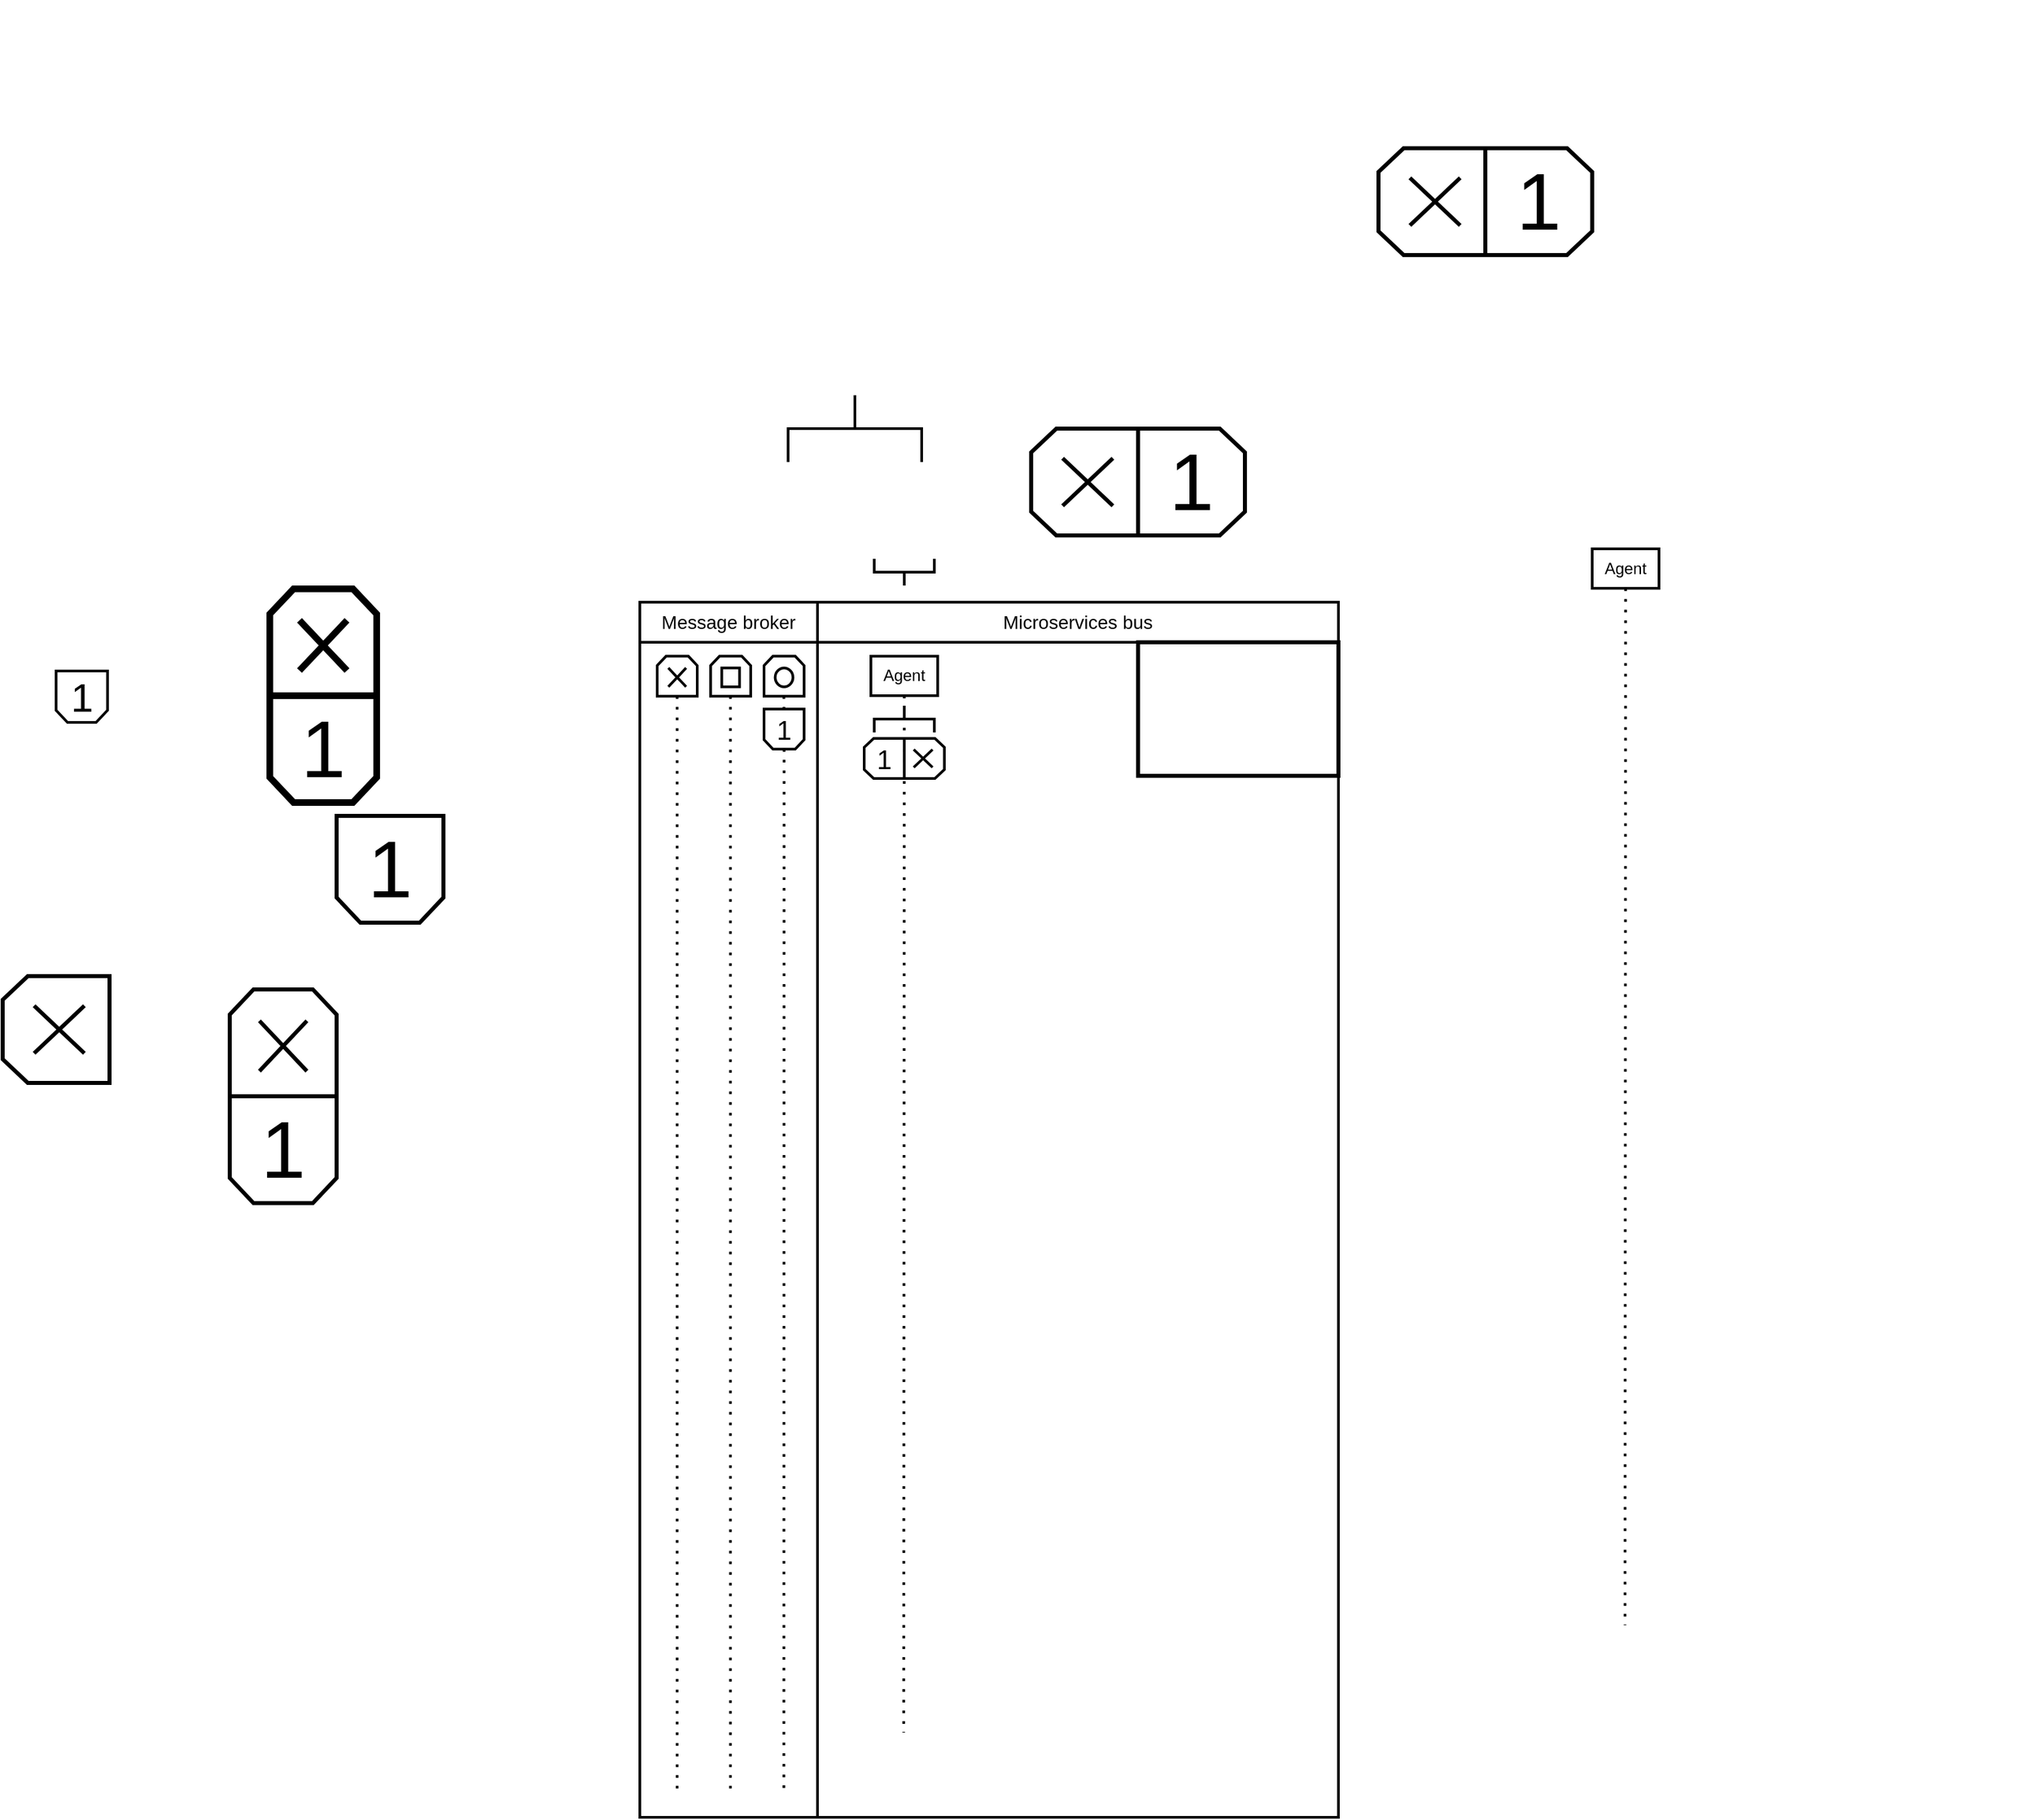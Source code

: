 <mxfile version="15.2.9" type="github"><diagram id="YZry96IqSoXdqt4n7pml" name="Page-1"><mxGraphModel dx="2422" dy="665" grid="1" gridSize="10" guides="1" tooltips="1" connect="1" arrows="1" fold="1" page="1" pageScale="1" pageWidth="827" pageHeight="1169" math="0" shadow="0"><root><mxCell id="0"/><mxCell id="1" parent="0"/><mxCell id="aIDvU3Wr5PMQVOtqjtt--36" value="" style="rounded=0;whiteSpace=wrap;html=1;strokeColor=default;strokeWidth=2;fillColor=none;align=center;verticalAlign=middle;" vertex="1" parent="1"><mxGeometry x="-933" y="740" width="133" height="880" as="geometry"/></mxCell><mxCell id="aIDvU3Wr5PMQVOtqjtt--28" value="" style="rounded=0;whiteSpace=wrap;html=1;strokeColor=default;strokeWidth=2;fillColor=none;align=center;verticalAlign=middle;" vertex="1" parent="1"><mxGeometry x="-800" y="710" width="390" height="910" as="geometry"/></mxCell><mxCell id="aIDvU3Wr5PMQVOtqjtt--4" value="" style="shape=stencil(xZRZDsIgFEVXw69hiAswqPuglFjSFghg1d37WtKkpHWIaWPCD/fC4fIYEOOhEk4hikVwSkbEjojSTngtigZkCk6I3tbqpstYJVubSnkde5edED7AmL4xLq0xANHWhMyZ+AAT2sBcfE8wnBZ5ZD0H/FZF5ZNKkoro+Xvsbr8NmGyUN8eO6VfPux44T0y2OrjVwOR3LOOgvLrcjBdC1hdvr6ZcDONE/3Bmxmi3tlMfnsPyNkdAo80EsP8LQTY2qDcHAvqsDIM6q92gpk9pEJ4=);whiteSpace=wrap;html=1;" vertex="1" parent="1"><mxGeometry x="-10" y="260" width="120" height="120" as="geometry"/></mxCell><mxCell id="aIDvU3Wr5PMQVOtqjtt--19" value="&lt;font style=&quot;font-size: 14px&quot;&gt;Message broker&lt;/font&gt;" style="rounded=0;whiteSpace=wrap;html=1;strokeColor=default;strokeWidth=2;fillColor=none;align=center;verticalAlign=middle;" vertex="1" parent="1"><mxGeometry x="-933" y="710" width="133" height="30" as="geometry"/></mxCell><mxCell id="aIDvU3Wr5PMQVOtqjtt--8" value="&lt;font style=&quot;font-size: 30px&quot;&gt;1&lt;/font&gt;" style="shape=stencil(tZTdjoMgEIWfhtuNSpq2lxt29z3QTispBQP07+07OiWpW2nWrSaGZM7Rj8EZhnHha9kAK7Ka8S9WFKsFLhieKVxnFErfQBVIO0mnZKmBHB+c3cNZbcKdoEwNToXW5d8s+8R32oeLyhqDEGWN7zkPPsKkMvhtdiHYfftrL2qQf4AAjtScVFb8/B37sZgHnM+Ubx8bs5883+nA/YzzuQo3GTj/P5YLVFLNzUUpq/3O2aPZDCbTyPbiPBnRPtgTpP5qDIfPGQlamQfC8I0aQ1i+TVi/f4xfiDi1xiDGELoSJyqF/aSth1RjJMrPxdY6eNEXAS7hRT5bpTWN3tTGT/xOpXHfCTc=);whiteSpace=wrap;html=1;fillColor=none;rotation=90;strokeWidth=2;direction=south;horizontal=0;verticalAlign=middle;align=center;portConstraintRotation=1;overflow=width;" vertex="1" parent="1"><mxGeometry x="-1370" y="761.5" width="38.5" height="38.5" as="geometry"/></mxCell><mxCell id="aIDvU3Wr5PMQVOtqjtt--45" value="&lt;font style=&quot;font-size: 12px&quot;&gt;Agent&lt;/font&gt;" style="rounded=0;whiteSpace=wrap;html=1;strokeColor=default;strokeWidth=2;fillColor=none;align=center;verticalAlign=middle;" vertex="1" parent="1"><mxGeometry x="-760" y="750.41" width="50" height="29.59" as="geometry"/></mxCell><mxCell id="aIDvU3Wr5PMQVOtqjtt--46" value="" style="shape=stencil(tZXhboMgEMefhq+LQtqtHxe2vge110lKwQBrt7cfeiUpq+hcNTEmd+f97g93CGHc1aIBQouasDdC6csqvIJ5QXNToClcA5VH31lYKXYKMOK8NUe4yL2/EqSuwUrfRtk7KV7DN+3DeGW0DhBptEsiN/EAE1KH3OILYdfy34nVBP4JPFj0lugldPt37NNqGXC5kN4UG9XPrnc+cKq4XKpxs4HL/2MZD57ccDO+E9Xxw5pPve8V04j24NwFYvhkzpDb1Wj2rzMSlNQ3hP4TNYXw/DBh8/gyfiHiX2sKYgqha3GmU2GelHGQG4xM+xk/GAsDc5E2nqZjT0fUpitdp8nrkeTBymPJg5XHZB+kUnif5HbzbtM6L95hneMH);whiteSpace=wrap;html=1;noLabel=0;portConstraintRotation=0;strokeWidth=5;fillColor=none;strokeColor=default;" vertex="1" parent="1"><mxGeometry x="-1210" y="700" width="80" height="80" as="geometry"/></mxCell><mxCell id="aIDvU3Wr5PMQVOtqjtt--47" value="&lt;font style=&quot;font-size: 60px&quot;&gt;1&lt;/font&gt;" style="shape=stencil(tZTdjoMgEIWfhtuNSpq2lxt29z3QTispBQP07+07OiWpW2nWrSaGZM7Rj8EZhnHha9kAK7Ka8S9WFKsFLhieKVxnFErfQBVIO0mnZKmBHB+c3cNZbcKdoEwNToXW5d8s+8R32oeLyhqDEGWN7zkPPsKkMvhtdiHYfftrL2qQf4AAjtScVFb8/B37sZgHnM+Ubx8bs5883+nA/YzzuQo3GTj/P5YLVFLNzUUpq/3O2aPZDCbTyPbiPBnRPtgTpP5qDIfPGQlamQfC8I0aQ1i+TVi/f4xfiDi1xiDGELoSJyqF/aSth1RjJMrPxdY6eNEXAS7hRT5bpTWN3tTGT/xOpXHfCTc=);whiteSpace=wrap;html=1;fillColor=none;rotation=90;strokeWidth=5;direction=south;horizontal=0;verticalAlign=middle;align=center;portConstraintRotation=1;overflow=width;" vertex="1" parent="1"><mxGeometry x="-1210" y="780" width="80" height="80" as="geometry"/></mxCell><mxCell id="aIDvU3Wr5PMQVOtqjtt--52" value="&lt;font style=&quot;font-size: 60px&quot;&gt;1&lt;/font&gt;" style="shape=stencil(tZTdjoMgEIWfhtuNSpq2lxt29z3QTispBQP07+07OiWpW2nWrSaGZM7Rj8EZhnHha9kAK7Ka8S9WFKsFLhieKVxnFErfQBVIO0mnZKmBHB+c3cNZbcKdoEwNToXW5d8s+8R32oeLyhqDEGWN7zkPPsKkMvhtdiHYfftrL2qQf4AAjtScVFb8/B37sZgHnM+Ubx8bs5883+nA/YzzuQo3GTj/P5YLVFLNzUUpq/3O2aPZDCbTyPbiPBnRPtgTpP5qDIfPGQlamQfC8I0aQ1i+TVi/f4xfiDi1xiDGELoSJyqF/aSth1RjJMrPxdY6eNEXAS7hRT5bpTWN3tTGT/xOpXHfCTc=);whiteSpace=wrap;html=1;fillColor=none;rotation=90;strokeWidth=3;direction=south;horizontal=0;verticalAlign=middle;align=center;portConstraintRotation=1;overflow=width;" vertex="1" parent="1"><mxGeometry x="-1240" y="1080" width="80" height="80" as="geometry"/></mxCell><mxCell id="aIDvU3Wr5PMQVOtqjtt--53" value="" style="shape=stencil(tZXhboMgEMefhq+LQtqtHxe2vge110lKwQBrt7cfeiUpq+hcNTEmd+f97g93CGHc1aIBQouasDdC6csqvIJ5QXNToClcA5VH31lYKXYKMOK8NUe4yL2/EqSuwUrfRtk7KV7DN+3DeGW0DhBptEsiN/EAE1KH3OILYdfy34nVBP4JPFj0lugldPt37NNqGXC5kN4UG9XPrnc+cKq4XKpxs4HL/2MZD57ccDO+E9Xxw5pPve8V04j24NwFYvhkzpDb1Wj2rzMSlNQ3hP4TNYXw/DBh8/gyfiHiX2sKYgqha3GmU2GelHGQG4xM+xk/GAsDc5E2nqZjT0fUpitdp8nrkeTBymPJg5XHZB+kUnif5HbzbtM6L95hneMH);whiteSpace=wrap;html=1;noLabel=0;portConstraintRotation=0;strokeWidth=3;fillColor=none;strokeColor=default;" vertex="1" parent="1"><mxGeometry x="-1240" y="1000" width="80" height="80" as="geometry"/></mxCell><mxCell id="aIDvU3Wr5PMQVOtqjtt--55" value="&lt;font style=&quot;font-size: 14px&quot;&gt;Microservices bus&lt;/font&gt;" style="rounded=0;whiteSpace=wrap;html=1;strokeColor=default;strokeWidth=2;fillColor=none;align=center;verticalAlign=middle;" vertex="1" parent="1"><mxGeometry x="-800" y="710" width="390" height="30" as="geometry"/></mxCell><mxCell id="aIDvU3Wr5PMQVOtqjtt--56" value="" style="endArrow=none;dashed=1;html=1;dashPattern=1 3;strokeWidth=2;jumpSize=9;" edge="1" parent="1"><mxGeometry width="50" height="50" relative="1" as="geometry"><mxPoint x="-735" y="780" as="sourcePoint"/><mxPoint x="-735.42" y="1556.5" as="targetPoint"/></mxGeometry></mxCell><mxCell id="aIDvU3Wr5PMQVOtqjtt--59" value="" style="group;rotation=-90;" vertex="1" connectable="0" parent="1"><mxGeometry x="-600" y="540" width="80" height="160" as="geometry"/></mxCell><mxCell id="aIDvU3Wr5PMQVOtqjtt--57" value="&lt;font style=&quot;font-size: 60px&quot;&gt;1&lt;/font&gt;" style="shape=stencil(tZTdjoMgEIWfhtuNSpq2lxt29z3QTispBQP07+07OiWpW2nWrSaGZM7Rj8EZhnHha9kAK7Ka8S9WFKsFLhieKVxnFErfQBVIO0mnZKmBHB+c3cNZbcKdoEwNToXW5d8s+8R32oeLyhqDEGWN7zkPPsKkMvhtdiHYfftrL2qQf4AAjtScVFb8/B37sZgHnM+Ubx8bs5883+nA/YzzuQo3GTj/P5YLVFLNzUUpq/3O2aPZDCbTyPbiPBnRPtgTpP5qDIfPGQlamQfC8I0aQ1i+TVi/f4xfiDi1xiDGELoSJyqF/aSth1RjJMrPxdY6eNEXAS7hRT5bpTWN3tTGT/xOpXHfCTc=);whiteSpace=wrap;html=1;fillColor=none;rotation=90;strokeWidth=3;direction=east;horizontal=0;verticalAlign=middle;align=center;portConstraintRotation=1;overflow=width;" vertex="1" parent="aIDvU3Wr5PMQVOtqjtt--59"><mxGeometry x="40" y="40" width="80" height="80" as="geometry"/></mxCell><mxCell id="aIDvU3Wr5PMQVOtqjtt--58" value="" style="shape=stencil(tZXhboMgEMefhq+LQtqtHxe2vge110lKwQBrt7cfeiUpq+hcNTEmd+f97g93CGHc1aIBQouasDdC6csqvIJ5QXNToClcA5VH31lYKXYKMOK8NUe4yL2/EqSuwUrfRtk7KV7DN+3DeGW0DhBptEsiN/EAE1KH3OILYdfy34nVBP4JPFj0lugldPt37NNqGXC5kN4UG9XPrnc+cKq4XKpxs4HL/2MZD57ccDO+E9Xxw5pPve8V04j24NwFYvhkzpDb1Wj2rzMSlNQ3hP4TNYXw/DBh8/gyfiHiX2sKYgqha3GmU2GelHGQG4xM+xk/GAsDc5E2nqZjT0fUpitdp8nrkeTBymPJg5XHZB+kUnif5HbzbtM6L95hneMH);whiteSpace=wrap;html=1;noLabel=0;portConstraintRotation=0;strokeWidth=3;fillColor=none;strokeColor=default;rotation=-90;" vertex="1" parent="aIDvU3Wr5PMQVOtqjtt--59"><mxGeometry x="-40" y="40" width="80" height="80" as="geometry"/></mxCell><mxCell id="aIDvU3Wr5PMQVOtqjtt--60" value="" style="shape=stencil(tZXhboMgEMefhq+LQtqtHxe2vge110lKwQBrt7cfeiUpq+hcNTEmd+f97g93CGHc1aIBQouasDdC6csqvIJ5QXNToClcA5VH31lYKXYKMOK8NUe4yL2/EqSuwUrfRtk7KV7DN+3DeGW0DhBptEsiN/EAE1KH3OILYdfy34nVBP4JPFj0lugldPt37NNqGXC5kN4UG9XPrnc+cKq4XKpxs4HL/2MZD57ccDO+E9Xxw5pPve8V04j24NwFYvhkzpDb1Wj2rzMSlNQ3hP4TNYXw/DBh8/gyfiHiX2sKYgqha3GmU2GelHGQG4xM+xk/GAsDc5E2nqZjT0fUpitdp8nrkeTBymPJg5XHZB+kUnif5HbzbtM6L95hneMH);whiteSpace=wrap;html=1;noLabel=0;portConstraintRotation=0;strokeWidth=3;fillColor=none;strokeColor=default;rotation=-90;" vertex="1" parent="1"><mxGeometry x="-1410" y="990" width="80" height="80" as="geometry"/></mxCell><mxCell id="aIDvU3Wr5PMQVOtqjtt--66" value="&lt;font style=&quot;font-size: 60px&quot;&gt;1&lt;/font&gt;" style="shape=stencil(tZTdjoMgEIWfhtuNSpq2lxt29z3QTispBQP07+07OiWpW2nWrSaGZM7Rj8EZhnHha9kAK7Ka8S9WFKsFLhieKVxnFErfQBVIO0mnZKmBHB+c3cNZbcKdoEwNToXW5d8s+8R32oeLyhqDEGWN7zkPPsKkMvhtdiHYfftrL2qQf4AAjtScVFb8/B37sZgHnM+Ubx8bs5883+nA/YzzuQo3GTj/P5YLVFLNzUUpq/3O2aPZDCbTyPbiPBnRPtgTpP5qDIfPGQlamQfC8I0aQ1i+TVi/f4xfiDi1xiDGELoSJyqF/aSth1RjJMrPxdY6eNEXAS7hRT5bpTWN3tTGT/xOpXHfCTc=);whiteSpace=wrap;html=1;fillColor=none;rotation=90;strokeWidth=3;direction=south;horizontal=0;verticalAlign=middle;align=center;portConstraintRotation=1;overflow=width;" vertex="1" parent="1"><mxGeometry x="-1160" y="870" width="80" height="80" as="geometry"/></mxCell><mxCell id="aIDvU3Wr5PMQVOtqjtt--68" value="" style="strokeWidth=2;html=1;shape=mxgraph.flowchart.annotation_2;align=left;labelPosition=right;pointerEvents=1;fillColor=none;rotation=90;" vertex="1" parent="1"><mxGeometry x="-797" y="530" width="50" height="100" as="geometry"/></mxCell><mxCell id="aIDvU3Wr5PMQVOtqjtt--70" value="" style="strokeWidth=2;html=1;shape=mxgraph.flowchart.annotation_2;align=left;labelPosition=right;pointerEvents=1;fillColor=none;rotation=90;" vertex="1" parent="1"><mxGeometry x="-745" y="775" width="20" height="45" as="geometry"/></mxCell><mxCell id="aIDvU3Wr5PMQVOtqjtt--71" value="" style="group;rotation=-90;" vertex="1" connectable="0" parent="1"><mxGeometry x="-340" y="330" width="80" height="160" as="geometry"/></mxCell><mxCell id="aIDvU3Wr5PMQVOtqjtt--72" value="&lt;font style=&quot;font-size: 60px&quot;&gt;1&lt;/font&gt;" style="shape=stencil(tZTdjoMgEIWfhtuNSpq2lxt29z3QTispBQP07+07OiWpW2nWrSaGZM7Rj8EZhnHha9kAK7Ka8S9WFKsFLhieKVxnFErfQBVIO0mnZKmBHB+c3cNZbcKdoEwNToXW5d8s+8R32oeLyhqDEGWN7zkPPsKkMvhtdiHYfftrL2qQf4AAjtScVFb8/B37sZgHnM+Ubx8bs5883+nA/YzzuQo3GTj/P5YLVFLNzUUpq/3O2aPZDCbTyPbiPBnRPtgTpP5qDIfPGQlamQfC8I0aQ1i+TVi/f4xfiDi1xiDGELoSJyqF/aSth1RjJMrPxdY6eNEXAS7hRT5bpTWN3tTGT/xOpXHfCTc=);whiteSpace=wrap;html=1;fillColor=none;rotation=90;strokeWidth=3;direction=east;horizontal=0;verticalAlign=middle;align=center;portConstraintRotation=1;overflow=width;" vertex="1" parent="aIDvU3Wr5PMQVOtqjtt--71"><mxGeometry x="40" y="40" width="80" height="80" as="geometry"/></mxCell><mxCell id="aIDvU3Wr5PMQVOtqjtt--73" value="" style="shape=stencil(tZXhboMgEMefhq+LQtqtHxe2vge110lKwQBrt7cfeiUpq+hcNTEmd+f97g93CGHc1aIBQouasDdC6csqvIJ5QXNToClcA5VH31lYKXYKMOK8NUe4yL2/EqSuwUrfRtk7KV7DN+3DeGW0DhBptEsiN/EAE1KH3OILYdfy34nVBP4JPFj0lugldPt37NNqGXC5kN4UG9XPrnc+cKq4XKpxs4HL/2MZD57ccDO+E9Xxw5pPve8V04j24NwFYvhkzpDb1Wj2rzMSlNQ3hP4TNYXw/DBh8/gyfiHiX2sKYgqha3GmU2GelHGQG4xM+xk/GAsDc5E2nqZjT0fUpitdp8nrkeTBymPJg5XHZB+kUnif5HbzbtM6L95hneMH);whiteSpace=wrap;html=1;noLabel=0;portConstraintRotation=0;strokeWidth=3;fillColor=none;strokeColor=default;rotation=-90;" vertex="1" parent="aIDvU3Wr5PMQVOtqjtt--71"><mxGeometry x="-40" y="40" width="80" height="80" as="geometry"/></mxCell><mxCell id="aIDvU3Wr5PMQVOtqjtt--79" value="" style="group;rotation=90;" vertex="1" connectable="0" parent="1"><mxGeometry x="-750" y="797" width="30" height="60" as="geometry"/></mxCell><mxCell id="aIDvU3Wr5PMQVOtqjtt--77" value="&lt;font style=&quot;font-size: 20px&quot;&gt;1&lt;/font&gt;" style="shape=stencil(tZTdjoMgEIWfhtuNSpq2lxt29z3QTispBQP07+07OiWpW2nWrSaGZM7Rj8EZhnHha9kAK7Ka8S9WFKsFLhieKVxnFErfQBVIO0mnZKmBHB+c3cNZbcKdoEwNToXW5d8s+8R32oeLyhqDEGWN7zkPPsKkMvhtdiHYfftrL2qQf4AAjtScVFb8/B37sZgHnM+Ubx8bs5883+nA/YzzuQo3GTj/P5YLVFLNzUUpq/3O2aPZDCbTyPbiPBnRPtgTpP5qDIfPGQlamQfC8I0aQ1i+TVi/f4xfiDi1xiDGELoSJyqF/aSth1RjJMrPxdY6eNEXAS7hRT5bpTWN3tTGT/xOpXHfCTc=);whiteSpace=wrap;html=1;fillColor=none;rotation=0;strokeWidth=2;direction=north;horizontal=1;verticalAlign=middle;align=center;portConstraintRotation=1;overflow=width;" vertex="1" parent="aIDvU3Wr5PMQVOtqjtt--79"><mxGeometry x="-15" y="15" width="30" height="30" as="geometry"/></mxCell><mxCell id="aIDvU3Wr5PMQVOtqjtt--78" value="" style="shape=stencil(tZXhboMgEMefhq+LQtqtHxe2vge110lKwQBrt7cfeiUpq+hcNTEmd+f97g93CGHc1aIBQouasDdC6csqvIJ5QXNToClcA5VH31lYKXYKMOK8NUe4yL2/EqSuwUrfRtk7KV7DN+3DeGW0DhBptEsiN/EAE1KH3OILYdfy34nVBP4JPFj0lugldPt37NNqGXC5kN4UG9XPrnc+cKq4XKpxs4HL/2MZD57ccDO+E9Xxw5pPve8V04j24NwFYvhkzpDb1Wj2rzMSlNQ3hP4TNYXw/DBh8/gyfiHiX2sKYgqha3GmU2GelHGQG4xM+xk/GAsDc5E2nqZjT0fUpitdp8nrkeTBymPJg5XHZB+kUnif5HbzbtM6L95hneMH);whiteSpace=wrap;html=1;noLabel=0;portConstraintRotation=0;strokeWidth=2;fillColor=none;strokeColor=default;align=center;verticalAlign=middle;rotation=90;" vertex="1" parent="aIDvU3Wr5PMQVOtqjtt--79"><mxGeometry x="15" y="15" width="30" height="30" as="geometry"/></mxCell><mxCell id="aIDvU3Wr5PMQVOtqjtt--39" value="" style="endArrow=none;dashed=1;html=1;dashPattern=1 3;strokeWidth=2;jumpSize=9;" edge="1" parent="1"><mxGeometry x="-943.46" y="701.91" width="50" height="50" as="geometry"><mxPoint x="-905.08" y="780.41" as="sourcePoint"/><mxPoint x="-905.08" y="1600.41" as="targetPoint"/></mxGeometry></mxCell><mxCell id="aIDvU3Wr5PMQVOtqjtt--82" value="" style="shape=stencil(tZXhboMgEMefhq+LQtqtHxe2vge110lKwQBrt7cfeiUpq+hcNTEmd+f97g93CGHc1aIBQouasDdC6csqvIJ5QXNToClcA5VH31lYKXYKMOK8NUe4yL2/EqSuwUrfRtk7KV7DN+3DeGW0DhBptEsiN/EAE1KH3OILYdfy34nVBP4JPFj0lugldPt37NNqGXC5kN4UG9XPrnc+cKq4XKpxs4HL/2MZD57ccDO+E9Xxw5pPve8V04j24NwFYvhkzpDb1Wj2rzMSlNQ3hP4TNYXw/DBh8/gyfiHiX2sKYgqha3GmU2GelHGQG4xM+xk/GAsDc5E2nqZjT0fUpitdp8nrkeTBymPJg5XHZB+kUnif5HbzbtM6L95hneMH);whiteSpace=wrap;html=1;noLabel=0;portConstraintRotation=0;strokeWidth=2;fillColor=none;strokeColor=default;align=center;verticalAlign=middle;" vertex="1" parent="1"><mxGeometry x="-920" y="750.41" width="30" height="30" as="geometry"/></mxCell><mxCell id="aIDvU3Wr5PMQVOtqjtt--83" value="" style="shape=stencil(tZVtb4IwEMc/Td+a0s44Xy5s+x4Vb9JYW9J2un17D2qNVapjQkJI7o7++B/3AOGlq0UDhNGa8HfC2Oscb2gegrmkwRSugcoH315YKVYKQsR5a7ZwkGt/Ikhdg5W+jfIPQt/wmfbiZWW0Rog02iWRizjChNR4lv4E2On1v4nVIH8HHmzwFsFL2OffsbP5NOBiIr0pNqofXe944FRxMVXhRgMX/8fyEj255ublSlTbjTXfet0rphHt4NwEYnhn9pD7qtHszzMSlNQXhP6JGkJYPE1YPp/GFSJurSGIIYSuxJlKYT8p4+DO2S+pVFiTue7J9AgeNRbuNI9tl/J5d7/QZHdHM1Y+nRz2IOHHom+0dd7wP+kcRw==);whiteSpace=wrap;html=1;noLabel=0;portConstraintRotation=0;strokeWidth=2;fillColor=none;strokeColor=default;align=center;verticalAlign=middle;" vertex="1" parent="1"><mxGeometry x="-880" y="750.41" width="30" height="30" as="geometry"/></mxCell><mxCell id="aIDvU3Wr5PMQVOtqjtt--84" value="" style="endArrow=none;dashed=1;html=1;dashPattern=1 3;strokeWidth=2;jumpSize=9;" edge="1" parent="1"><mxGeometry x="-903.55" y="701.91" width="50" height="50" as="geometry"><mxPoint x="-865.17" y="780.41" as="sourcePoint"/><mxPoint x="-865.17" y="1600.41" as="targetPoint"/></mxGeometry></mxCell><mxCell id="aIDvU3Wr5PMQVOtqjtt--86" value="" style="endArrow=none;dashed=1;html=1;dashPattern=1 3;strokeWidth=2;jumpSize=9;startArrow=none;" edge="1" parent="1" source="aIDvU3Wr5PMQVOtqjtt--81"><mxGeometry x="-863.55" y="701.91" width="50" height="50" as="geometry"><mxPoint x="-825.17" y="780.41" as="sourcePoint"/><mxPoint x="-825.17" y="1600.41" as="targetPoint"/></mxGeometry></mxCell><mxCell id="aIDvU3Wr5PMQVOtqjtt--87" value="" style="shape=stencil(tZVtb4MgEMc/DW8XhDVbXy5u/R7U3iYpBQKs3b79TimJrNLOVRNjcnfy83/eg4TXvhUWCKMt4a+EsecV3tA8RXNNoym8hSZE31E4KbYKYsQHZ/ZwkrtwJkjdgpOhi/I3Ql/wme7idWO0Rog02meRQRxhQmo8S78i7Pz678yyyD9AABe9VfQStvk79mG1DLhaSG+OTepn1zsfOFdcLVW42cDV/7G8Rk+puXm9Fc3+w5lPvRsVY0U3OBeBFD6YI5S+ajLH80wEJfWAMD5RUwhPdxPW96fxC5G21hTEFEJf4kKlsJ+U8XDl7LtUKq7JUvcUegSPGgdXmgeUktYP1vcjzdZ3MlPx8+FhN3K+rftCXu+Nv5Te8QM=);whiteSpace=wrap;html=1;noLabel=0;portConstraintRotation=0;strokeWidth=2;fillColor=none;strokeColor=default;" vertex="1" parent="1"><mxGeometry x="-840" y="750.41" width="30" height="30" as="geometry"/></mxCell><mxCell id="aIDvU3Wr5PMQVOtqjtt--91" value="" style="group" vertex="1" connectable="0" parent="1"><mxGeometry x="-220" y="670" width="50" height="806.09" as="geometry"/></mxCell><mxCell id="aIDvU3Wr5PMQVOtqjtt--89" value="&lt;font style=&quot;font-size: 12px&quot;&gt;Agent&lt;/font&gt;" style="rounded=0;whiteSpace=wrap;html=1;strokeColor=default;strokeWidth=2;fillColor=none;align=center;verticalAlign=middle;" vertex="1" parent="aIDvU3Wr5PMQVOtqjtt--91"><mxGeometry width="50" height="29.59" as="geometry"/></mxCell><mxCell id="aIDvU3Wr5PMQVOtqjtt--90" value="" style="endArrow=none;dashed=1;html=1;dashPattern=1 3;strokeWidth=2;jumpSize=9;" edge="1" parent="aIDvU3Wr5PMQVOtqjtt--91"><mxGeometry width="50" height="50" relative="1" as="geometry"><mxPoint x="25" y="29.59" as="sourcePoint"/><mxPoint x="24.58" y="806.09" as="targetPoint"/></mxGeometry></mxCell><mxCell id="aIDvU3Wr5PMQVOtqjtt--93" value="" style="strokeWidth=2;html=1;shape=mxgraph.flowchart.annotation_2;align=left;labelPosition=right;pointerEvents=1;fillColor=none;rotation=-90;" vertex="1" parent="1"><mxGeometry x="-745" y="665" width="20" height="45" as="geometry"/></mxCell><mxCell id="aIDvU3Wr5PMQVOtqjtt--81" value="&lt;font style=&quot;font-size: 20px&quot;&gt;1&lt;/font&gt;" style="shape=stencil(tZTdjoMgEIWfhtuNSpq2lxt29z3QTispBQP07+07OiWpW2nWrSaGZM7Rj8EZhnHha9kAK7Ka8S9WFKsFLhieKVxnFErfQBVIO0mnZKmBHB+c3cNZbcKdoEwNToXW5d8s+8R32oeLyhqDEGWN7zkPPsKkMvhtdiHYfftrL2qQf4AAjtScVFb8/B37sZgHnM+Ubx8bs5883+nA/YzzuQo3GTj/P5YLVFLNzUUpq/3O2aPZDCbTyPbiPBnRPtgTpP5qDIfPGQlamQfC8I0aQ1i+TVi/f4xfiDi1xiDGELoSJyqF/aSth1RjJMrPxdY6eNEXAS7hRT5bpTWN3tTGT/xOpXHfCTc=);whiteSpace=wrap;html=1;fillColor=none;rotation=90;strokeWidth=2;direction=south;horizontal=0;verticalAlign=middle;align=center;portConstraintRotation=1;overflow=width;" vertex="1" parent="1"><mxGeometry x="-840" y="790" width="30" height="30" as="geometry"/></mxCell><mxCell id="aIDvU3Wr5PMQVOtqjtt--94" value="" style="endArrow=none;dashed=1;html=1;dashPattern=1 3;strokeWidth=2;jumpSize=9;" edge="1" parent="1" target="aIDvU3Wr5PMQVOtqjtt--81"><mxGeometry x="-863.55" y="701.91" width="50" height="50" as="geometry"><mxPoint x="-825.17" y="780.41" as="sourcePoint"/><mxPoint x="-825.17" y="1600.41" as="targetPoint"/></mxGeometry></mxCell><mxCell id="aIDvU3Wr5PMQVOtqjtt--96" value="" style="rounded=0;whiteSpace=wrap;html=1;strokeColor=default;strokeWidth=3;fillColor=none;align=center;verticalAlign=middle;" vertex="1" parent="1"><mxGeometry x="-560" y="740" width="150" height="100" as="geometry"/></mxCell></root></mxGraphModel></diagram></mxfile>